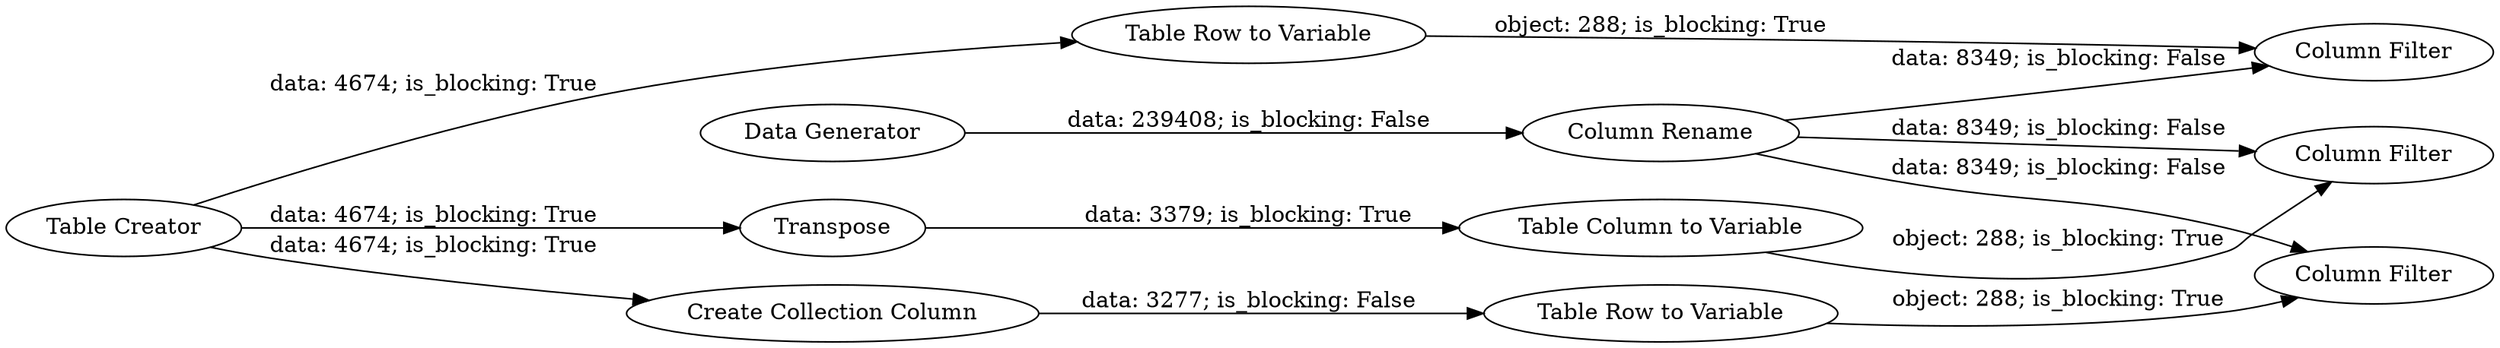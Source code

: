 digraph {
	"4206152463298445180_9" [label="Column Filter"]
	"4206152463298445180_6" [label=Transpose]
	"4206152463298445180_1" [label="Table Creator"]
	"4206152463298445180_10" [label="Column Filter"]
	"4206152463298445180_7" [label="Data Generator"]
	"4206152463298445180_11" [label="Column Filter"]
	"4206152463298445180_5" [label="Create Collection Column"]
	"4206152463298445180_4" [label="Table Row to Variable"]
	"4206152463298445180_2" [label="Table Row to Variable"]
	"4206152463298445180_3" [label="Table Column to Variable"]
	"4206152463298445180_8" [label="Column Rename"]
	"4206152463298445180_1" -> "4206152463298445180_6" [label="data: 4674; is_blocking: True"]
	"4206152463298445180_1" -> "4206152463298445180_2" [label="data: 4674; is_blocking: True"]
	"4206152463298445180_7" -> "4206152463298445180_8" [label="data: 239408; is_blocking: False"]
	"4206152463298445180_8" -> "4206152463298445180_9" [label="data: 8349; is_blocking: False"]
	"4206152463298445180_8" -> "4206152463298445180_11" [label="data: 8349; is_blocking: False"]
	"4206152463298445180_6" -> "4206152463298445180_3" [label="data: 3379; is_blocking: True"]
	"4206152463298445180_1" -> "4206152463298445180_5" [label="data: 4674; is_blocking: True"]
	"4206152463298445180_2" -> "4206152463298445180_9" [label="object: 288; is_blocking: True"]
	"4206152463298445180_3" -> "4206152463298445180_10" [label="object: 288; is_blocking: True"]
	"4206152463298445180_4" -> "4206152463298445180_11" [label="object: 288; is_blocking: True"]
	"4206152463298445180_8" -> "4206152463298445180_10" [label="data: 8349; is_blocking: False"]
	"4206152463298445180_5" -> "4206152463298445180_4" [label="data: 3277; is_blocking: False"]
	rankdir=LR
}
